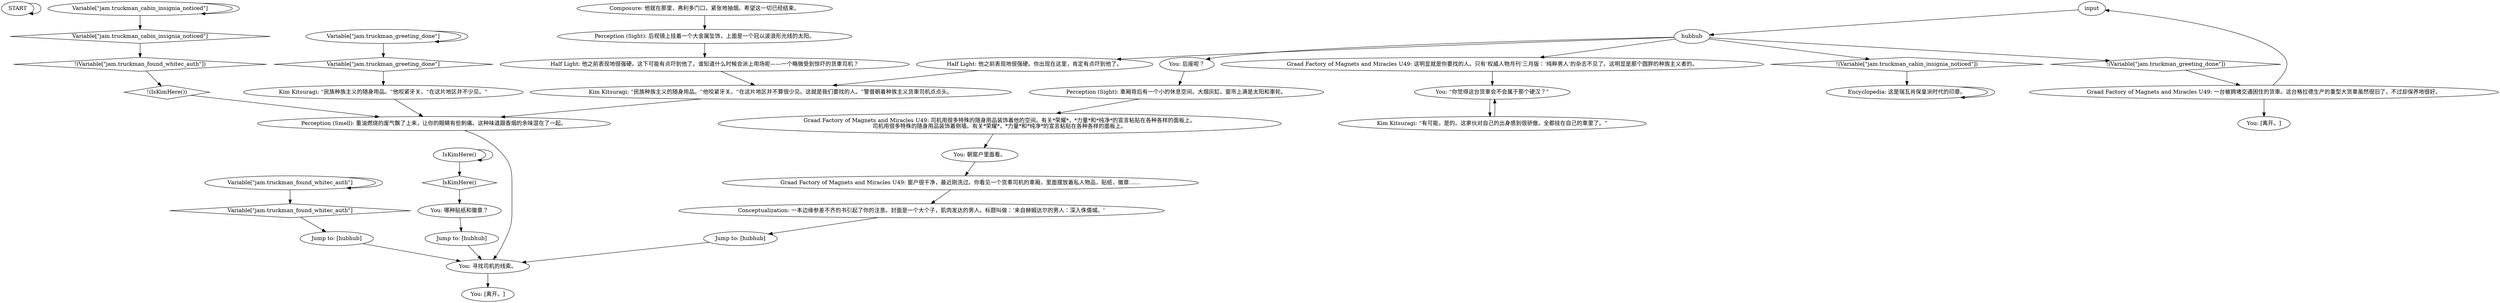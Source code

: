 # JAM / RACIST CABIN
# You can view the racist lorryman's cabin to get a load of his racist paraphernalia.
# ==================================================
digraph G {
	  0 [label="START"];
	  1 [label="input"];
	  2 [label="You: 朝窗户里面看。"];
	  3 [label="Perception (Sight): 后视镜上挂着一个大金属坠饰，上面是一个冠以波浪形光线的太阳。"];
	  4 [label="Variable[\"jam.truckman_found_whitec_auth\"]"];
	  5 [label="Variable[\"jam.truckman_found_whitec_auth\"]", shape=diamond];
	  6 [label="!(Variable[\"jam.truckman_found_whitec_auth\"])", shape=diamond];
	  7 [label="Encyclopedia: 这是瑞瓦肖保皇派时代的印章。"];
	  8 [label="Jump to: [hubhub]"];
	  9 [label="Half Light: 他之前表现地很强硬。你出现在这里，肯定有点吓到他了。"];
	  10 [label="You: [离开。]"];
	  11 [label="Graad Factory of Magnets and Miracles U49: 这明显就是你要找的人。只有‘权威人物月刊’三月版：‘纯粹男人’的杂志不见了。这明显是那个圆胖的种族主义者的。"];
	  12 [label="You: 哪种贴纸和徽章？"];
	  13 [label="Variable[\"jam.truckman_greeting_done\"]"];
	  14 [label="Variable[\"jam.truckman_greeting_done\"]", shape=diamond];
	  15 [label="!(Variable[\"jam.truckman_greeting_done\"])", shape=diamond];
	  16 [label="You: 后座呢？"];
	  17 [label="You: 寻找司机的线索。"];
	  18 [label="hubhub"];
	  19 [label="Graad Factory of Magnets and Miracles U49: 一台被拥堵交通困住的货車。这台格拉德生产的重型大货車虽然很旧了，不过却保养地很好。"];
	  20 [label="Kim Kitsuragi: “民族种族主义的随身用品。”他咬紧牙关。“在这片地区并不少见。”"];
	  21 [label="Kim Kitsuragi: “民族种族主义的随身用品。”他咬紧牙关。“在这片地区并不算很少见。这就是我们要找的人。”警督朝着种族主义货車司机点点头。"];
	  22 [label="Jump to: [hubhub]"];
	  23 [label="Graad Factory of Magnets and Miracles U49: 司机用很多特殊的随身用品装饰着他的空间。有关*荣耀*，*力量*和*纯净*的宣言粘贴在各种各样的面板上。\n司机用很多特殊的随身用品装饰着侧墙。有关*荣耀*，*力量*和*纯净*的宣言粘贴在各种各样的面板上。"];
	  24 [label="Conceptualization: 一本边缘参差不齐的书引起了你的注意。封面是一个大个子，肌肉发达的男人。标题叫做：‘来自赫姆达尔的男人：深入侏儒城。’"];
	  25 [label="Perception (Smell): 重油燃烧的废气飘了上来，让你的眼睛有些刺痛。这种味道跟香烟的余味混在了一起。"];
	  26 [label="Jump to: [hubhub]"];
	  27 [label="IsKimHere()"];
	  28 [label="IsKimHere()", shape=diamond];
	  29 [label="!(IsKimHere())", shape=diamond];
	  30 [label="Half Light: 他之前表现地很强硬。这下可能有点吓到他了。谁知道什么时候会派上用场呢——一个略微受到惊吓的货車司机？"];
	  31 [label="Variable[\"jam.truckman_cabin_insignia_noticed\"]"];
	  32 [label="Variable[\"jam.truckman_cabin_insignia_noticed\"]", shape=diamond];
	  33 [label="!(Variable[\"jam.truckman_cabin_insignia_noticed\"])", shape=diamond];
	  34 [label="You: “你觉得这台货車会不会属于那个硬汉？”"];
	  35 [label="Composure: 他就在那里，弗利多门口，紧张地抽烟。希望这一切已经结束。"];
	  36 [label="Perception (Sight): 車厢背后有一个小的休息空间。大烟灰缸。窗帘上满是太阳和車轮。"];
	  37 [label="Kim Kitsuragi: “有可能，是的。这家伙对自己的出身感到很骄傲。全都挂在自己的車里了。”"];
	  38 [label="Graad Factory of Magnets and Miracles U49: 窗户很干净，最近刚洗过。你看见一个货車司机的車厢，里面摆放着私人物品，贴纸，徽章……"];
	  39 [label="You: [离开。]"];
	  0 -> 0
	  1 -> 18
	  2 -> 38
	  3 -> 30
	  4 -> 4
	  4 -> 5
	  5 -> 8
	  6 -> 29
	  7 -> 7
	  8 -> 17
	  9 -> 21
	  11 -> 34
	  12 -> 22
	  13 -> 13
	  13 -> 14
	  14 -> 20
	  15 -> 19
	  16 -> 36
	  17 -> 10
	  18 -> 33
	  18 -> 9
	  18 -> 11
	  18 -> 15
	  18 -> 16
	  19 -> 1
	  19 -> 39
	  20 -> 25
	  21 -> 25
	  22 -> 17
	  23 -> 2
	  24 -> 26
	  25 -> 17
	  26 -> 17
	  27 -> 27
	  27 -> 28
	  28 -> 12
	  29 -> 25
	  30 -> 21
	  31 -> 32
	  31 -> 31
	  32 -> 6
	  33 -> 7
	  34 -> 37
	  35 -> 3
	  36 -> 23
	  37 -> 34
	  38 -> 24
}

